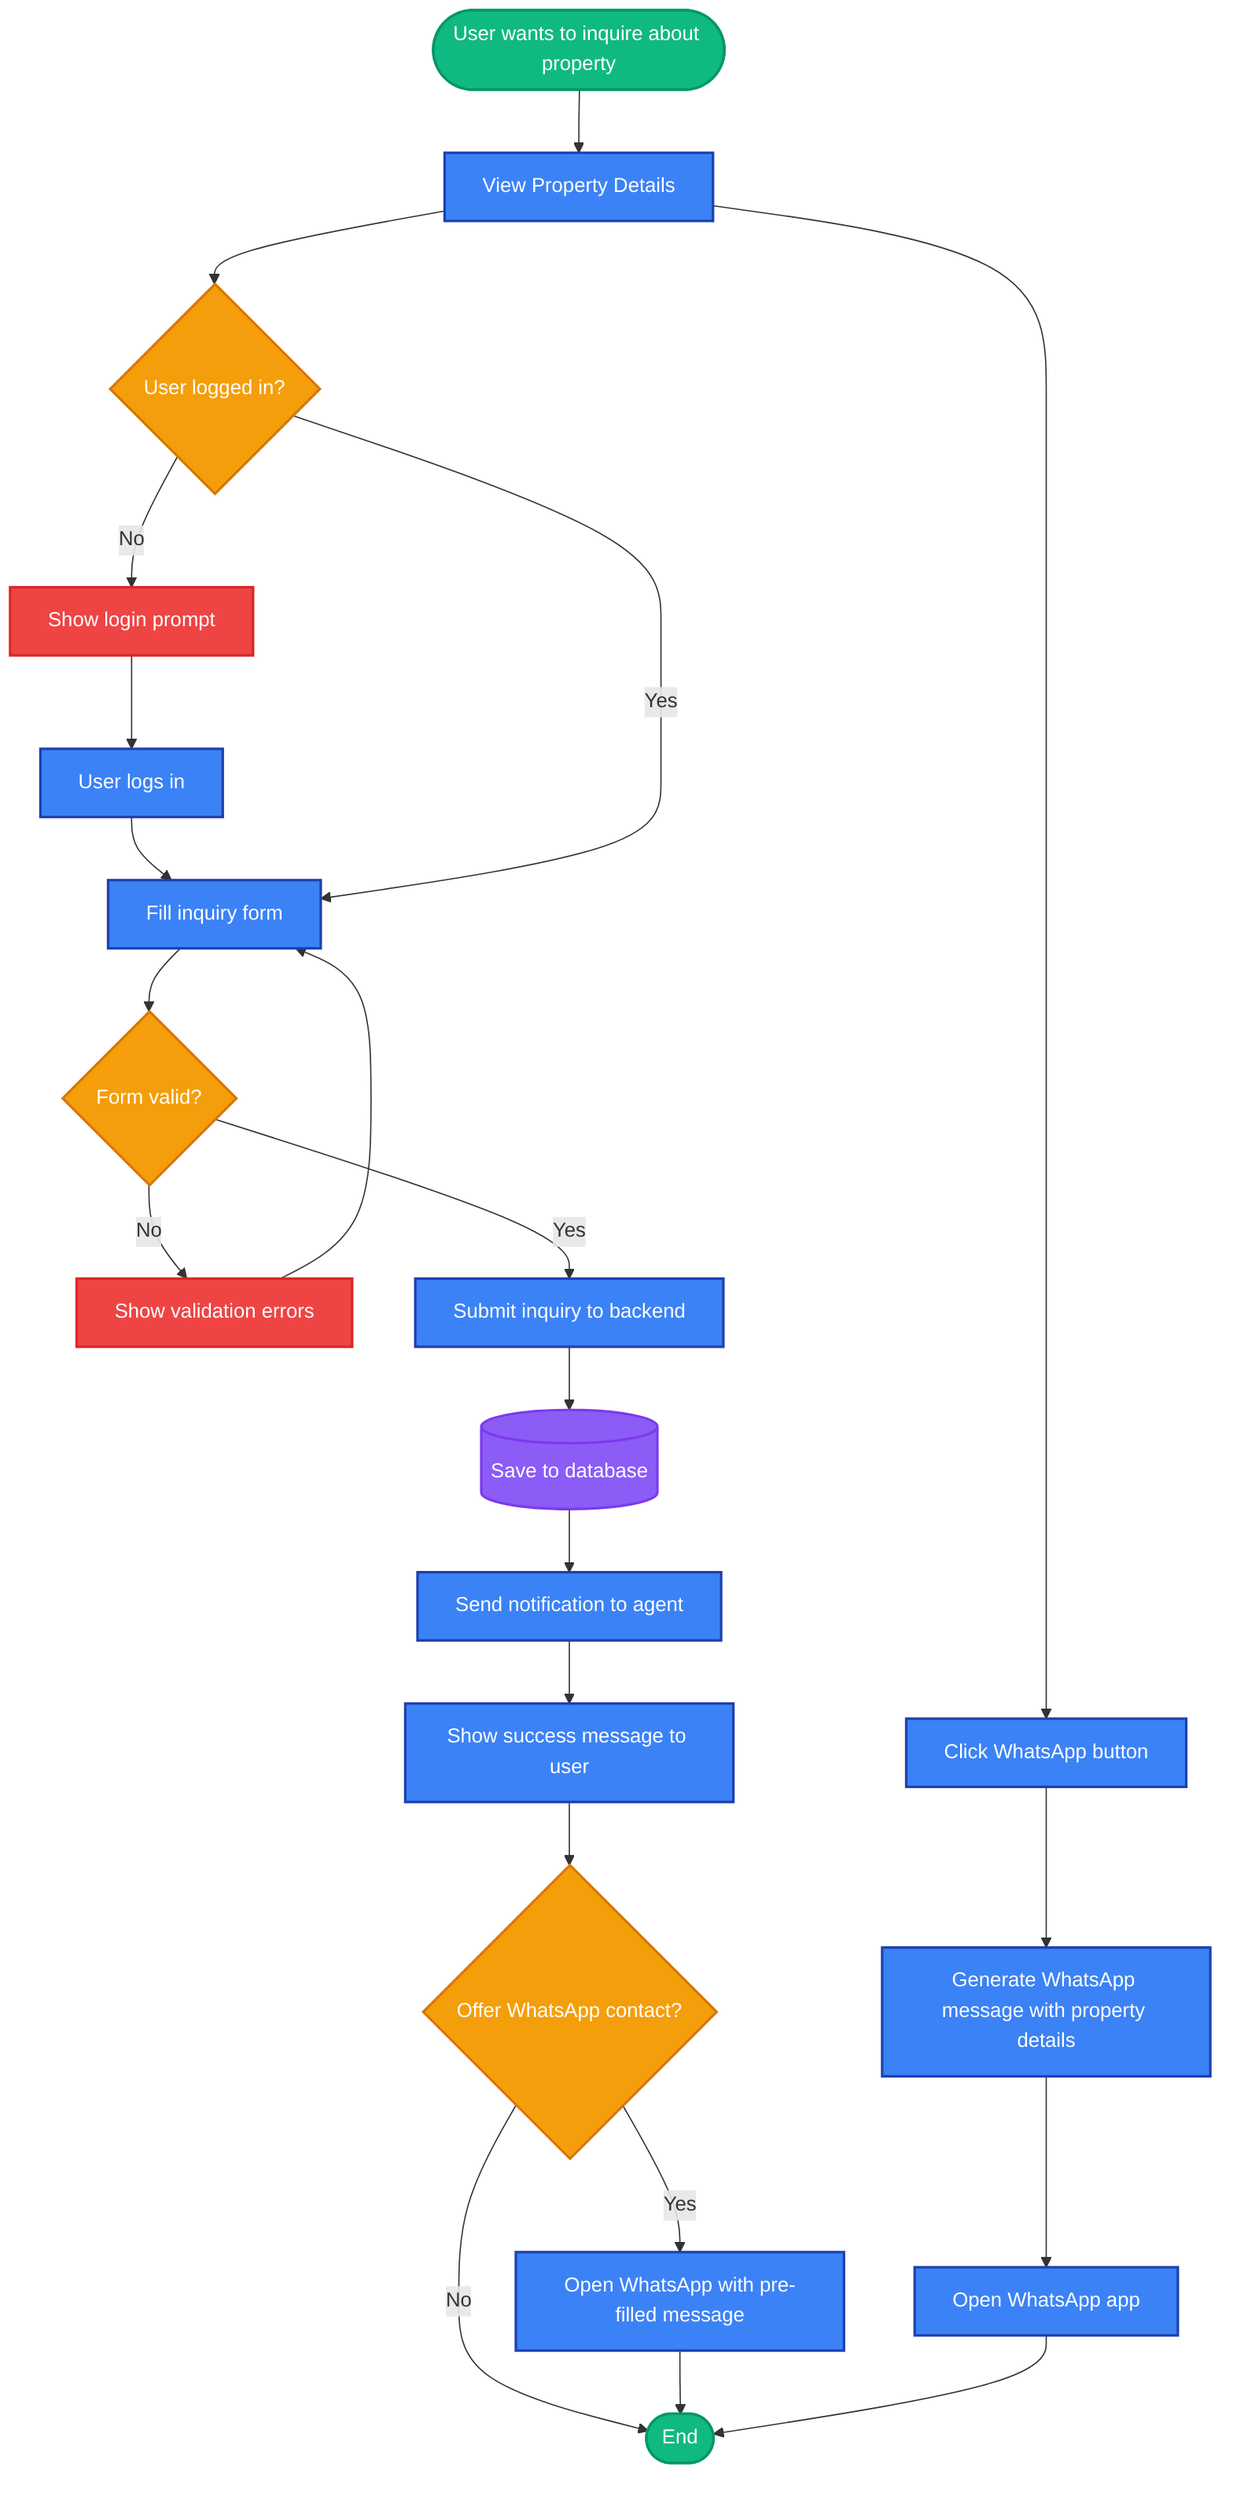 flowchart TD
    Start([User wants to inquire about property]) --> ViewProperty[View Property Details]
    ViewProperty --> CheckAuth{User logged in?}
    
    CheckAuth -->|No| LoginPrompt[Show login prompt]
    LoginPrompt --> Login[User logs in]
    Login --> FillForm[Fill inquiry form]
    
    CheckAuth -->|Yes| FillForm[Fill inquiry form]
    
    FillForm --> ValidateForm{Form valid?}
    ValidateForm -->|No| ShowErrors[Show validation errors]
    ShowErrors --> FillForm
    
    ValidateForm -->|Yes| SubmitInquiry[Submit inquiry to backend]
    SubmitInquiry --> SaveToDB[(Save to database)]
    SaveToDB --> NotifyAgent[Send notification to agent]
    
    NotifyAgent --> ShowSuccess[Show success message to user]
    ShowSuccess --> OfferWhatsApp{Offer WhatsApp contact?}
    
    OfferWhatsApp -->|Yes| OpenWhatsApp[Open WhatsApp with pre-filled message]
    OfferWhatsApp -->|No| End([End])
    OpenWhatsApp --> End
    
    %% Alternative flow - Direct WhatsApp
    ViewProperty --> DirectWhatsApp[Click WhatsApp button]
    DirectWhatsApp --> GenerateMessage[Generate WhatsApp message with property details]
    GenerateMessage --> OpenWhatsAppDirect[Open WhatsApp app]
    OpenWhatsAppDirect --> End
    
    %% Styling
    classDef startEnd fill:#10B981,stroke:#059669,stroke-width:2px,color:#ffffff
    classDef process fill:#3B82F6,stroke:#1E40AF,stroke-width:2px,color:#ffffff
    classDef decision fill:#F59E0B,stroke:#D97706,stroke-width:2px,color:#ffffff
    classDef database fill:#8B5CF6,stroke:#7C3AED,stroke-width:2px,color:#ffffff
    classDef error fill:#EF4444,stroke:#DC2626,stroke-width:2px,color:#ffffff
    
    class Start,End startEnd
    class ViewProperty,Login,FillForm,SubmitInquiry,NotifyAgent,ShowSuccess,OpenWhatsApp,DirectWhatsApp,GenerateMessage,OpenWhatsAppDirect process
    class CheckAuth,ValidateForm,OfferWhatsApp decision
    class SaveToDB database
    class LoginPrompt,ShowErrors error